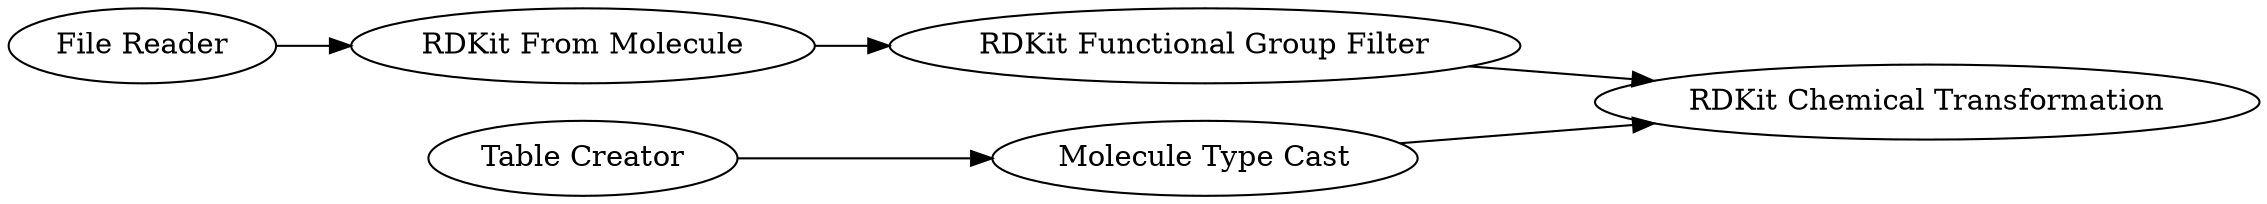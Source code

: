 digraph {
	20 -> 21
	27 -> 25
	21 -> 16
	16 -> 25
	26 -> 27
	16 [label="RDKit Functional Group Filter"]
	27 [label="Molecule Type Cast"]
	20 [label="File Reader"]
	26 [label="Table Creator"]
	21 [label="RDKit From Molecule"]
	25 [label="RDKit Chemical Transformation"]
	rankdir=LR
}
